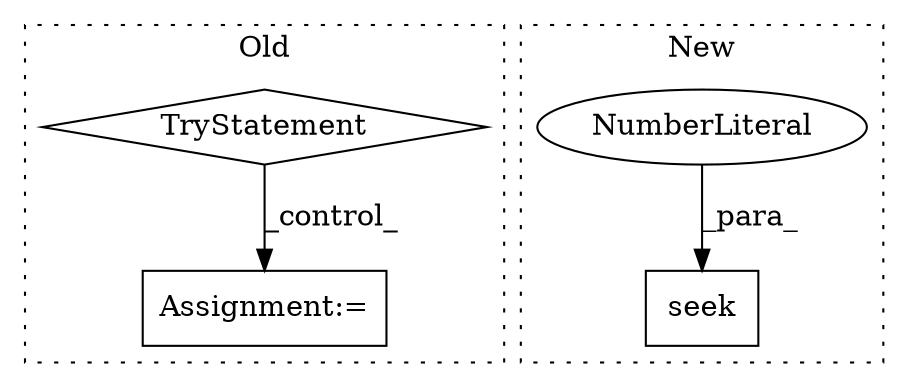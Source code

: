digraph G {
subgraph cluster0 {
1 [label="TryStatement" a="54" s="569" l="4" shape="diamond"];
4 [label="Assignment:=" a="7" s="640" l="1" shape="box"];
label = "Old";
style="dotted";
}
subgraph cluster1 {
2 [label="seek" a="32" s="835,841" l="5,1" shape="box"];
3 [label="NumberLiteral" a="34" s="840" l="1" shape="ellipse"];
label = "New";
style="dotted";
}
1 -> 4 [label="_control_"];
3 -> 2 [label="_para_"];
}